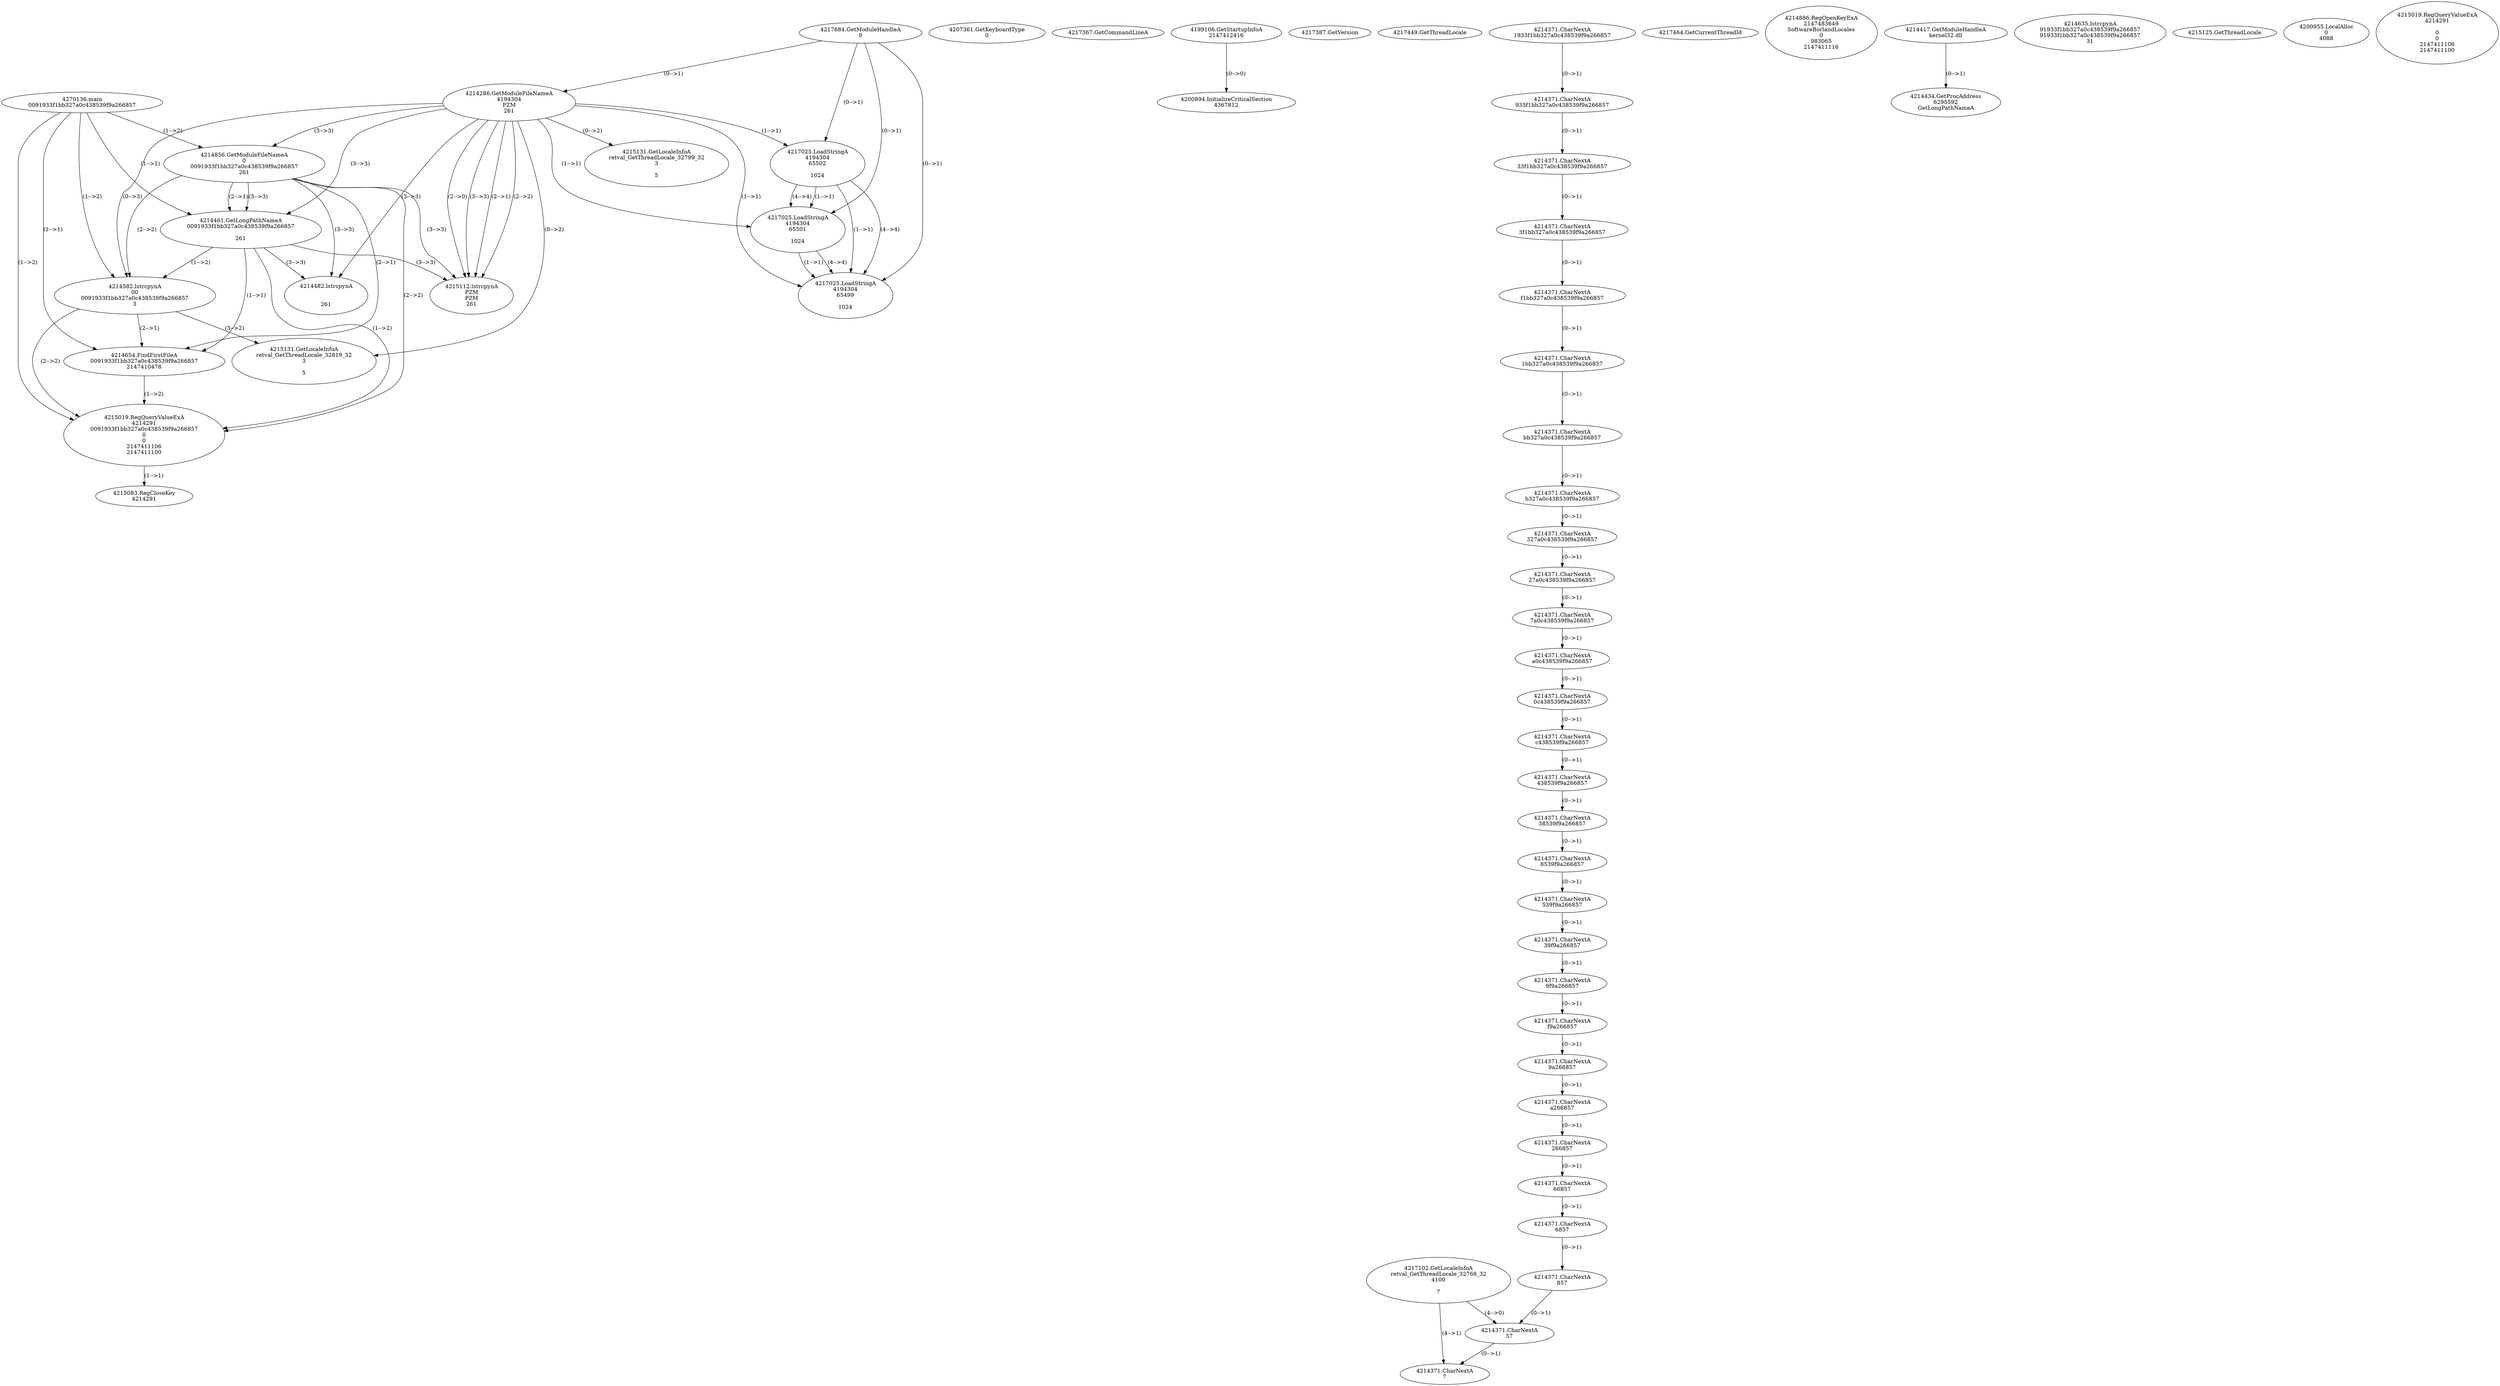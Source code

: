 // Global SCDG with merge call
digraph {
	0 [label="4270136.main
0091933f1bb327a0c438539f9a266857"]
	1 [label="4217684.GetModuleHandleA
0"]
	2 [label="4207361.GetKeyboardType
0"]
	3 [label="4217367.GetCommandLineA
"]
	4 [label="4199106.GetStartupInfoA
2147412416"]
	5 [label="4217387.GetVersion
"]
	6 [label="4217449.GetThreadLocale
"]
	7 [label="4217102.GetLocaleInfoA
retval_GetThreadLocale_32768_32
4100

7"]
	8 [label="4217464.GetCurrentThreadId
"]
	9 [label="4214286.GetModuleFileNameA
4194304
PZM
261"]
	1 -> 9 [label="(0-->1)"]
	10 [label="4214856.GetModuleFileNameA
0
0091933f1bb327a0c438539f9a266857
261"]
	0 -> 10 [label="(1-->2)"]
	9 -> 10 [label="(3-->3)"]
	11 [label="4214886.RegOpenKeyExA
2147483649
Software\Borland\Locales
0
983065
2147411116"]
	12 [label="4214417.GetModuleHandleA
kernel32.dll"]
	13 [label="4214434.GetProcAddress
6295592
GetLongPathNameA"]
	12 -> 13 [label="(0-->1)"]
	14 [label="4214461.GetLongPathNameA
0091933f1bb327a0c438539f9a266857

261"]
	0 -> 14 [label="(1-->1)"]
	10 -> 14 [label="(2-->1)"]
	9 -> 14 [label="(3-->3)"]
	10 -> 14 [label="(3-->3)"]
	15 [label="4214582.lstrcpynA
00
0091933f1bb327a0c438539f9a266857
3"]
	0 -> 15 [label="(1-->2)"]
	10 -> 15 [label="(2-->2)"]
	14 -> 15 [label="(1-->2)"]
	9 -> 15 [label="(0-->3)"]
	16 [label="4214371.CharNextA
1933f1bb327a0c438539f9a266857"]
	17 [label="4214371.CharNextA
933f1bb327a0c438539f9a266857"]
	16 -> 17 [label="(0-->1)"]
	18 [label="4214371.CharNextA
33f1bb327a0c438539f9a266857"]
	17 -> 18 [label="(0-->1)"]
	19 [label="4214371.CharNextA
3f1bb327a0c438539f9a266857"]
	18 -> 19 [label="(0-->1)"]
	20 [label="4214371.CharNextA
f1bb327a0c438539f9a266857"]
	19 -> 20 [label="(0-->1)"]
	21 [label="4214371.CharNextA
1bb327a0c438539f9a266857"]
	20 -> 21 [label="(0-->1)"]
	22 [label="4214371.CharNextA
bb327a0c438539f9a266857"]
	21 -> 22 [label="(0-->1)"]
	23 [label="4214371.CharNextA
b327a0c438539f9a266857"]
	22 -> 23 [label="(0-->1)"]
	24 [label="4214371.CharNextA
327a0c438539f9a266857"]
	23 -> 24 [label="(0-->1)"]
	25 [label="4214371.CharNextA
27a0c438539f9a266857"]
	24 -> 25 [label="(0-->1)"]
	26 [label="4214371.CharNextA
7a0c438539f9a266857"]
	25 -> 26 [label="(0-->1)"]
	27 [label="4214371.CharNextA
a0c438539f9a266857"]
	26 -> 27 [label="(0-->1)"]
	28 [label="4214371.CharNextA
0c438539f9a266857"]
	27 -> 28 [label="(0-->1)"]
	29 [label="4214371.CharNextA
c438539f9a266857"]
	28 -> 29 [label="(0-->1)"]
	30 [label="4214371.CharNextA
438539f9a266857"]
	29 -> 30 [label="(0-->1)"]
	31 [label="4214371.CharNextA
38539f9a266857"]
	30 -> 31 [label="(0-->1)"]
	32 [label="4214371.CharNextA
8539f9a266857"]
	31 -> 32 [label="(0-->1)"]
	33 [label="4214371.CharNextA
539f9a266857"]
	32 -> 33 [label="(0-->1)"]
	34 [label="4214371.CharNextA
39f9a266857"]
	33 -> 34 [label="(0-->1)"]
	35 [label="4214371.CharNextA
9f9a266857"]
	34 -> 35 [label="(0-->1)"]
	36 [label="4214371.CharNextA
f9a266857"]
	35 -> 36 [label="(0-->1)"]
	37 [label="4214371.CharNextA
9a266857"]
	36 -> 37 [label="(0-->1)"]
	38 [label="4214371.CharNextA
a266857"]
	37 -> 38 [label="(0-->1)"]
	39 [label="4214371.CharNextA
266857"]
	38 -> 39 [label="(0-->1)"]
	40 [label="4214371.CharNextA
66857"]
	39 -> 40 [label="(0-->1)"]
	41 [label="4214371.CharNextA
6857"]
	40 -> 41 [label="(0-->1)"]
	42 [label="4214371.CharNextA
857"]
	41 -> 42 [label="(0-->1)"]
	43 [label="4214371.CharNextA
57"]
	42 -> 43 [label="(0-->1)"]
	7 -> 43 [label="(4-->0)"]
	44 [label="4214371.CharNextA
7"]
	7 -> 44 [label="(4-->1)"]
	43 -> 44 [label="(0-->1)"]
	45 [label="4214635.lstrcpynA
91933f1bb327a0c438539f9a266857
91933f1bb327a0c438539f9a266857
31"]
	46 [label="4214654.FindFirstFileA
0091933f1bb327a0c438539f9a266857
2147410478"]
	0 -> 46 [label="(1-->1)"]
	10 -> 46 [label="(2-->1)"]
	14 -> 46 [label="(1-->1)"]
	15 -> 46 [label="(2-->1)"]
	47 [label="4215019.RegQueryValueExA
4214291
0091933f1bb327a0c438539f9a266857
0
0
2147411106
2147411100"]
	0 -> 47 [label="(1-->2)"]
	10 -> 47 [label="(2-->2)"]
	14 -> 47 [label="(1-->2)"]
	15 -> 47 [label="(2-->2)"]
	46 -> 47 [label="(1-->2)"]
	48 [label="4215083.RegCloseKey
4214291"]
	47 -> 48 [label="(1-->1)"]
	49 [label="4215112.lstrcpynA
PZM
PZM
261"]
	9 -> 49 [label="(2-->1)"]
	9 -> 49 [label="(2-->2)"]
	9 -> 49 [label="(3-->3)"]
	10 -> 49 [label="(3-->3)"]
	14 -> 49 [label="(3-->3)"]
	9 -> 49 [label="(2-->0)"]
	50 [label="4215125.GetThreadLocale
"]
	51 [label="4215131.GetLocaleInfoA
retval_GetThreadLocale_32819_32
3

5"]
	9 -> 51 [label="(0-->2)"]
	15 -> 51 [label="(3-->2)"]
	52 [label="4217025.LoadStringA
4194304
65502

1024"]
	1 -> 52 [label="(0-->1)"]
	9 -> 52 [label="(1-->1)"]
	53 [label="4217025.LoadStringA
4194304
65501

1024"]
	1 -> 53 [label="(0-->1)"]
	9 -> 53 [label="(1-->1)"]
	52 -> 53 [label="(1-->1)"]
	52 -> 53 [label="(4-->4)"]
	54 [label="4217025.LoadStringA
4194304
65499

1024"]
	1 -> 54 [label="(0-->1)"]
	9 -> 54 [label="(1-->1)"]
	52 -> 54 [label="(1-->1)"]
	53 -> 54 [label="(1-->1)"]
	52 -> 54 [label="(4-->4)"]
	53 -> 54 [label="(4-->4)"]
	55 [label="4200894.InitializeCriticalSection
4367812"]
	4 -> 55 [label="(0-->0)"]
	56 [label="4200955.LocalAlloc
0
4088"]
	57 [label="4214482.lstrcpynA


261"]
	9 -> 57 [label="(3-->3)"]
	10 -> 57 [label="(3-->3)"]
	14 -> 57 [label="(3-->3)"]
	58 [label="4215019.RegQueryValueExA
4214291

0
0
2147411106
2147411100"]
	59 [label="4215131.GetLocaleInfoA
retval_GetThreadLocale_32799_32
3

5"]
	9 -> 59 [label="(0-->2)"]
}
